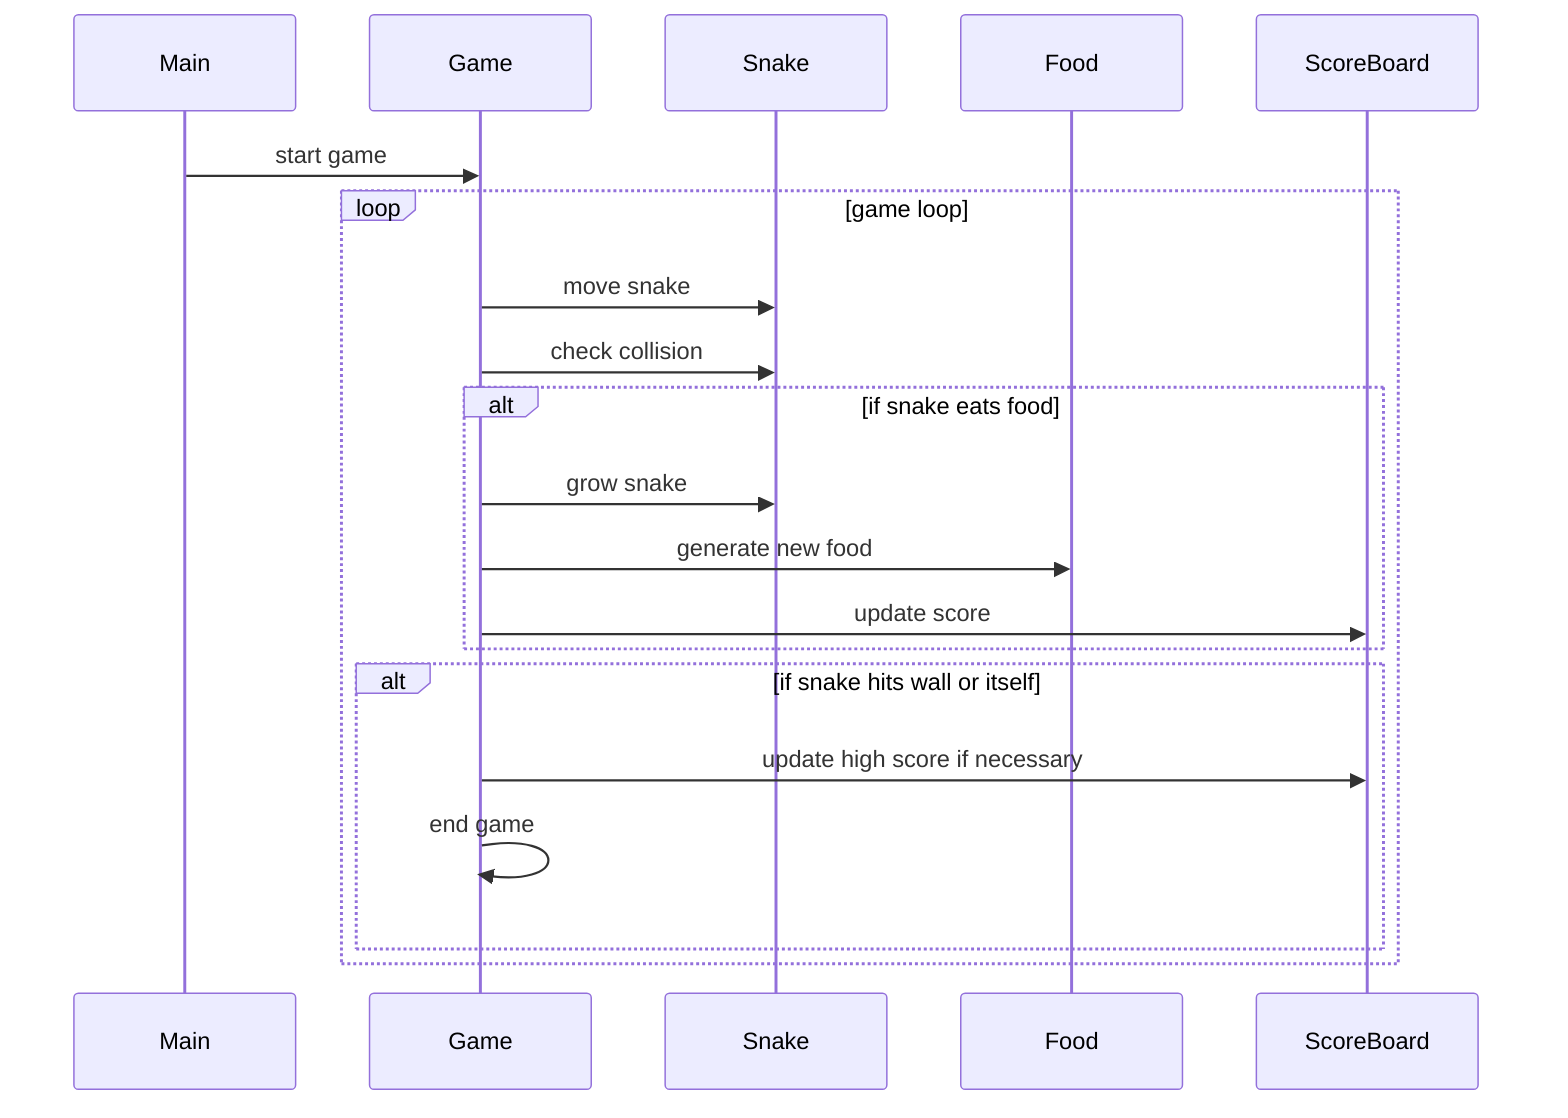 sequenceDiagram
    participant M as Main
    participant G as Game
    participant S as Snake
    participant F as Food
    participant SB as ScoreBoard
    M->>G: start game
    loop game loop
        G->>S: move snake
        G->>S: check collision
        alt if snake eats food
            G->>S: grow snake
            G->>F: generate new food
            G->>SB: update score
        end
        alt if snake hits wall or itself
            G->>SB: update high score if necessary
            G->>G: end game
        end
    end